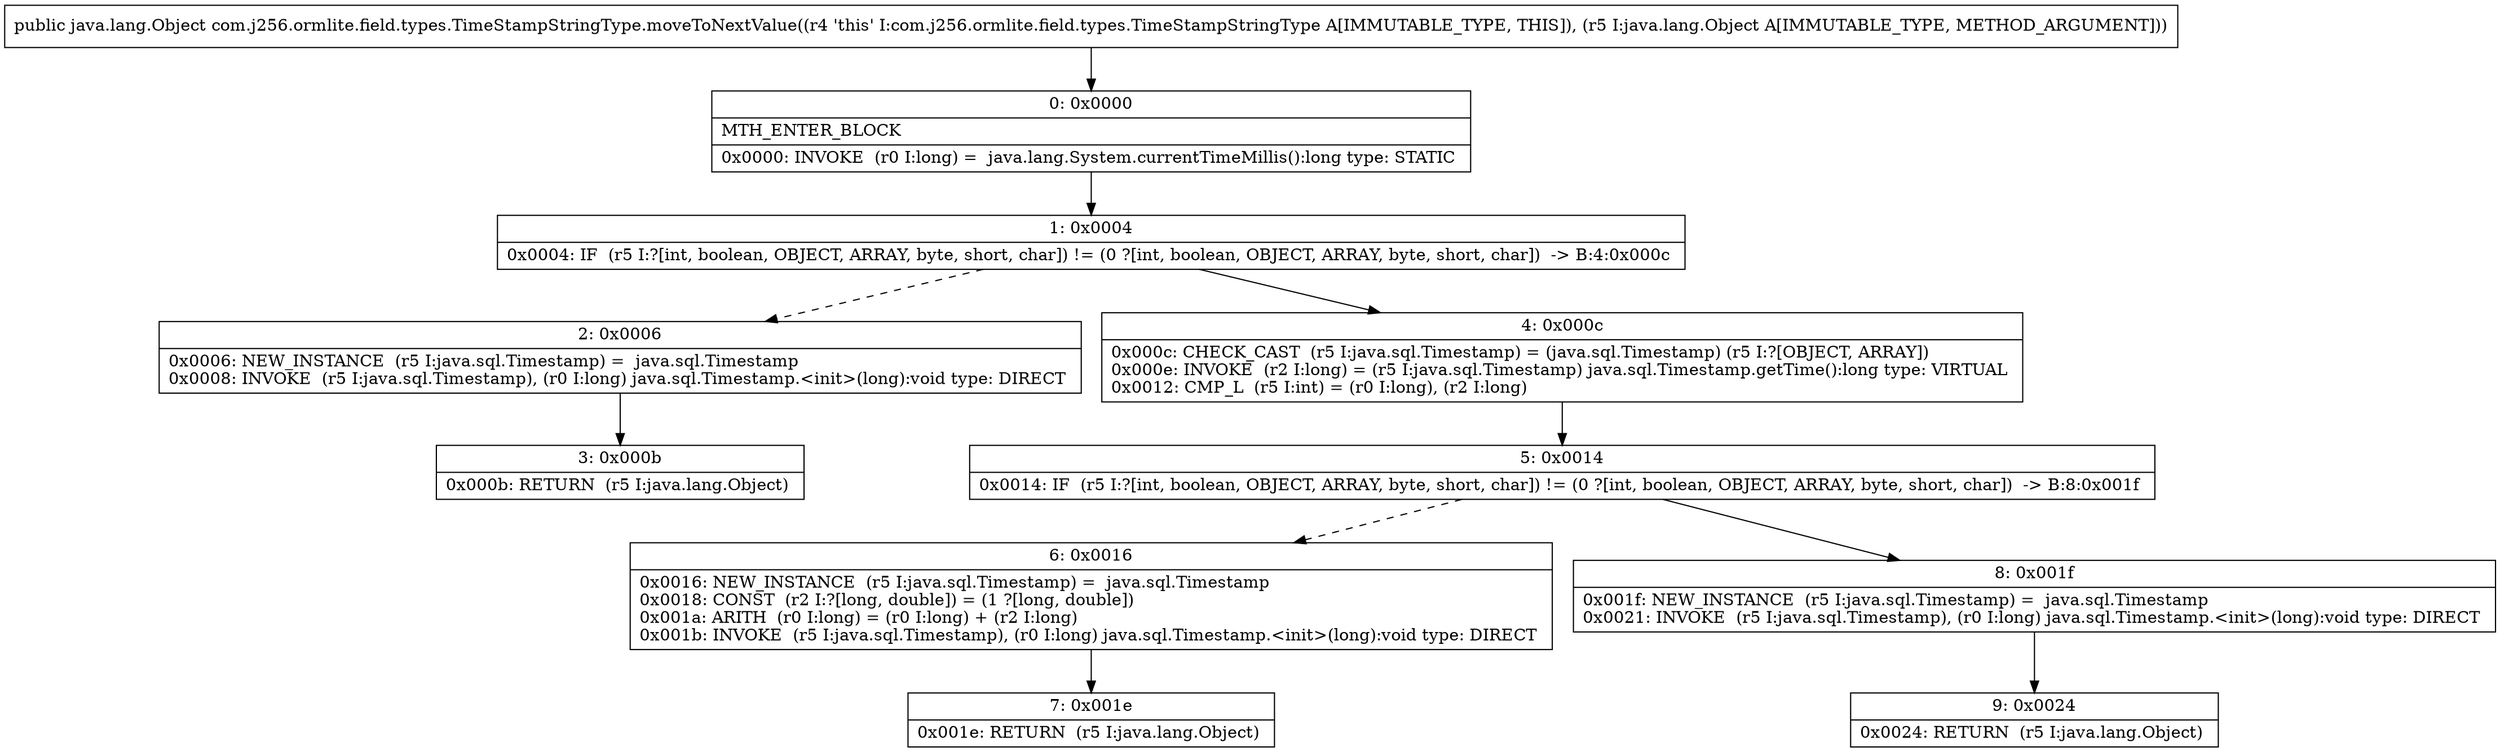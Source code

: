 digraph "CFG forcom.j256.ormlite.field.types.TimeStampStringType.moveToNextValue(Ljava\/lang\/Object;)Ljava\/lang\/Object;" {
Node_0 [shape=record,label="{0\:\ 0x0000|MTH_ENTER_BLOCK\l|0x0000: INVOKE  (r0 I:long) =  java.lang.System.currentTimeMillis():long type: STATIC \l}"];
Node_1 [shape=record,label="{1\:\ 0x0004|0x0004: IF  (r5 I:?[int, boolean, OBJECT, ARRAY, byte, short, char]) != (0 ?[int, boolean, OBJECT, ARRAY, byte, short, char])  \-\> B:4:0x000c \l}"];
Node_2 [shape=record,label="{2\:\ 0x0006|0x0006: NEW_INSTANCE  (r5 I:java.sql.Timestamp) =  java.sql.Timestamp \l0x0008: INVOKE  (r5 I:java.sql.Timestamp), (r0 I:long) java.sql.Timestamp.\<init\>(long):void type: DIRECT \l}"];
Node_3 [shape=record,label="{3\:\ 0x000b|0x000b: RETURN  (r5 I:java.lang.Object) \l}"];
Node_4 [shape=record,label="{4\:\ 0x000c|0x000c: CHECK_CAST  (r5 I:java.sql.Timestamp) = (java.sql.Timestamp) (r5 I:?[OBJECT, ARRAY]) \l0x000e: INVOKE  (r2 I:long) = (r5 I:java.sql.Timestamp) java.sql.Timestamp.getTime():long type: VIRTUAL \l0x0012: CMP_L  (r5 I:int) = (r0 I:long), (r2 I:long) \l}"];
Node_5 [shape=record,label="{5\:\ 0x0014|0x0014: IF  (r5 I:?[int, boolean, OBJECT, ARRAY, byte, short, char]) != (0 ?[int, boolean, OBJECT, ARRAY, byte, short, char])  \-\> B:8:0x001f \l}"];
Node_6 [shape=record,label="{6\:\ 0x0016|0x0016: NEW_INSTANCE  (r5 I:java.sql.Timestamp) =  java.sql.Timestamp \l0x0018: CONST  (r2 I:?[long, double]) = (1 ?[long, double]) \l0x001a: ARITH  (r0 I:long) = (r0 I:long) + (r2 I:long) \l0x001b: INVOKE  (r5 I:java.sql.Timestamp), (r0 I:long) java.sql.Timestamp.\<init\>(long):void type: DIRECT \l}"];
Node_7 [shape=record,label="{7\:\ 0x001e|0x001e: RETURN  (r5 I:java.lang.Object) \l}"];
Node_8 [shape=record,label="{8\:\ 0x001f|0x001f: NEW_INSTANCE  (r5 I:java.sql.Timestamp) =  java.sql.Timestamp \l0x0021: INVOKE  (r5 I:java.sql.Timestamp), (r0 I:long) java.sql.Timestamp.\<init\>(long):void type: DIRECT \l}"];
Node_9 [shape=record,label="{9\:\ 0x0024|0x0024: RETURN  (r5 I:java.lang.Object) \l}"];
MethodNode[shape=record,label="{public java.lang.Object com.j256.ormlite.field.types.TimeStampStringType.moveToNextValue((r4 'this' I:com.j256.ormlite.field.types.TimeStampStringType A[IMMUTABLE_TYPE, THIS]), (r5 I:java.lang.Object A[IMMUTABLE_TYPE, METHOD_ARGUMENT])) }"];
MethodNode -> Node_0;
Node_0 -> Node_1;
Node_1 -> Node_2[style=dashed];
Node_1 -> Node_4;
Node_2 -> Node_3;
Node_4 -> Node_5;
Node_5 -> Node_6[style=dashed];
Node_5 -> Node_8;
Node_6 -> Node_7;
Node_8 -> Node_9;
}

